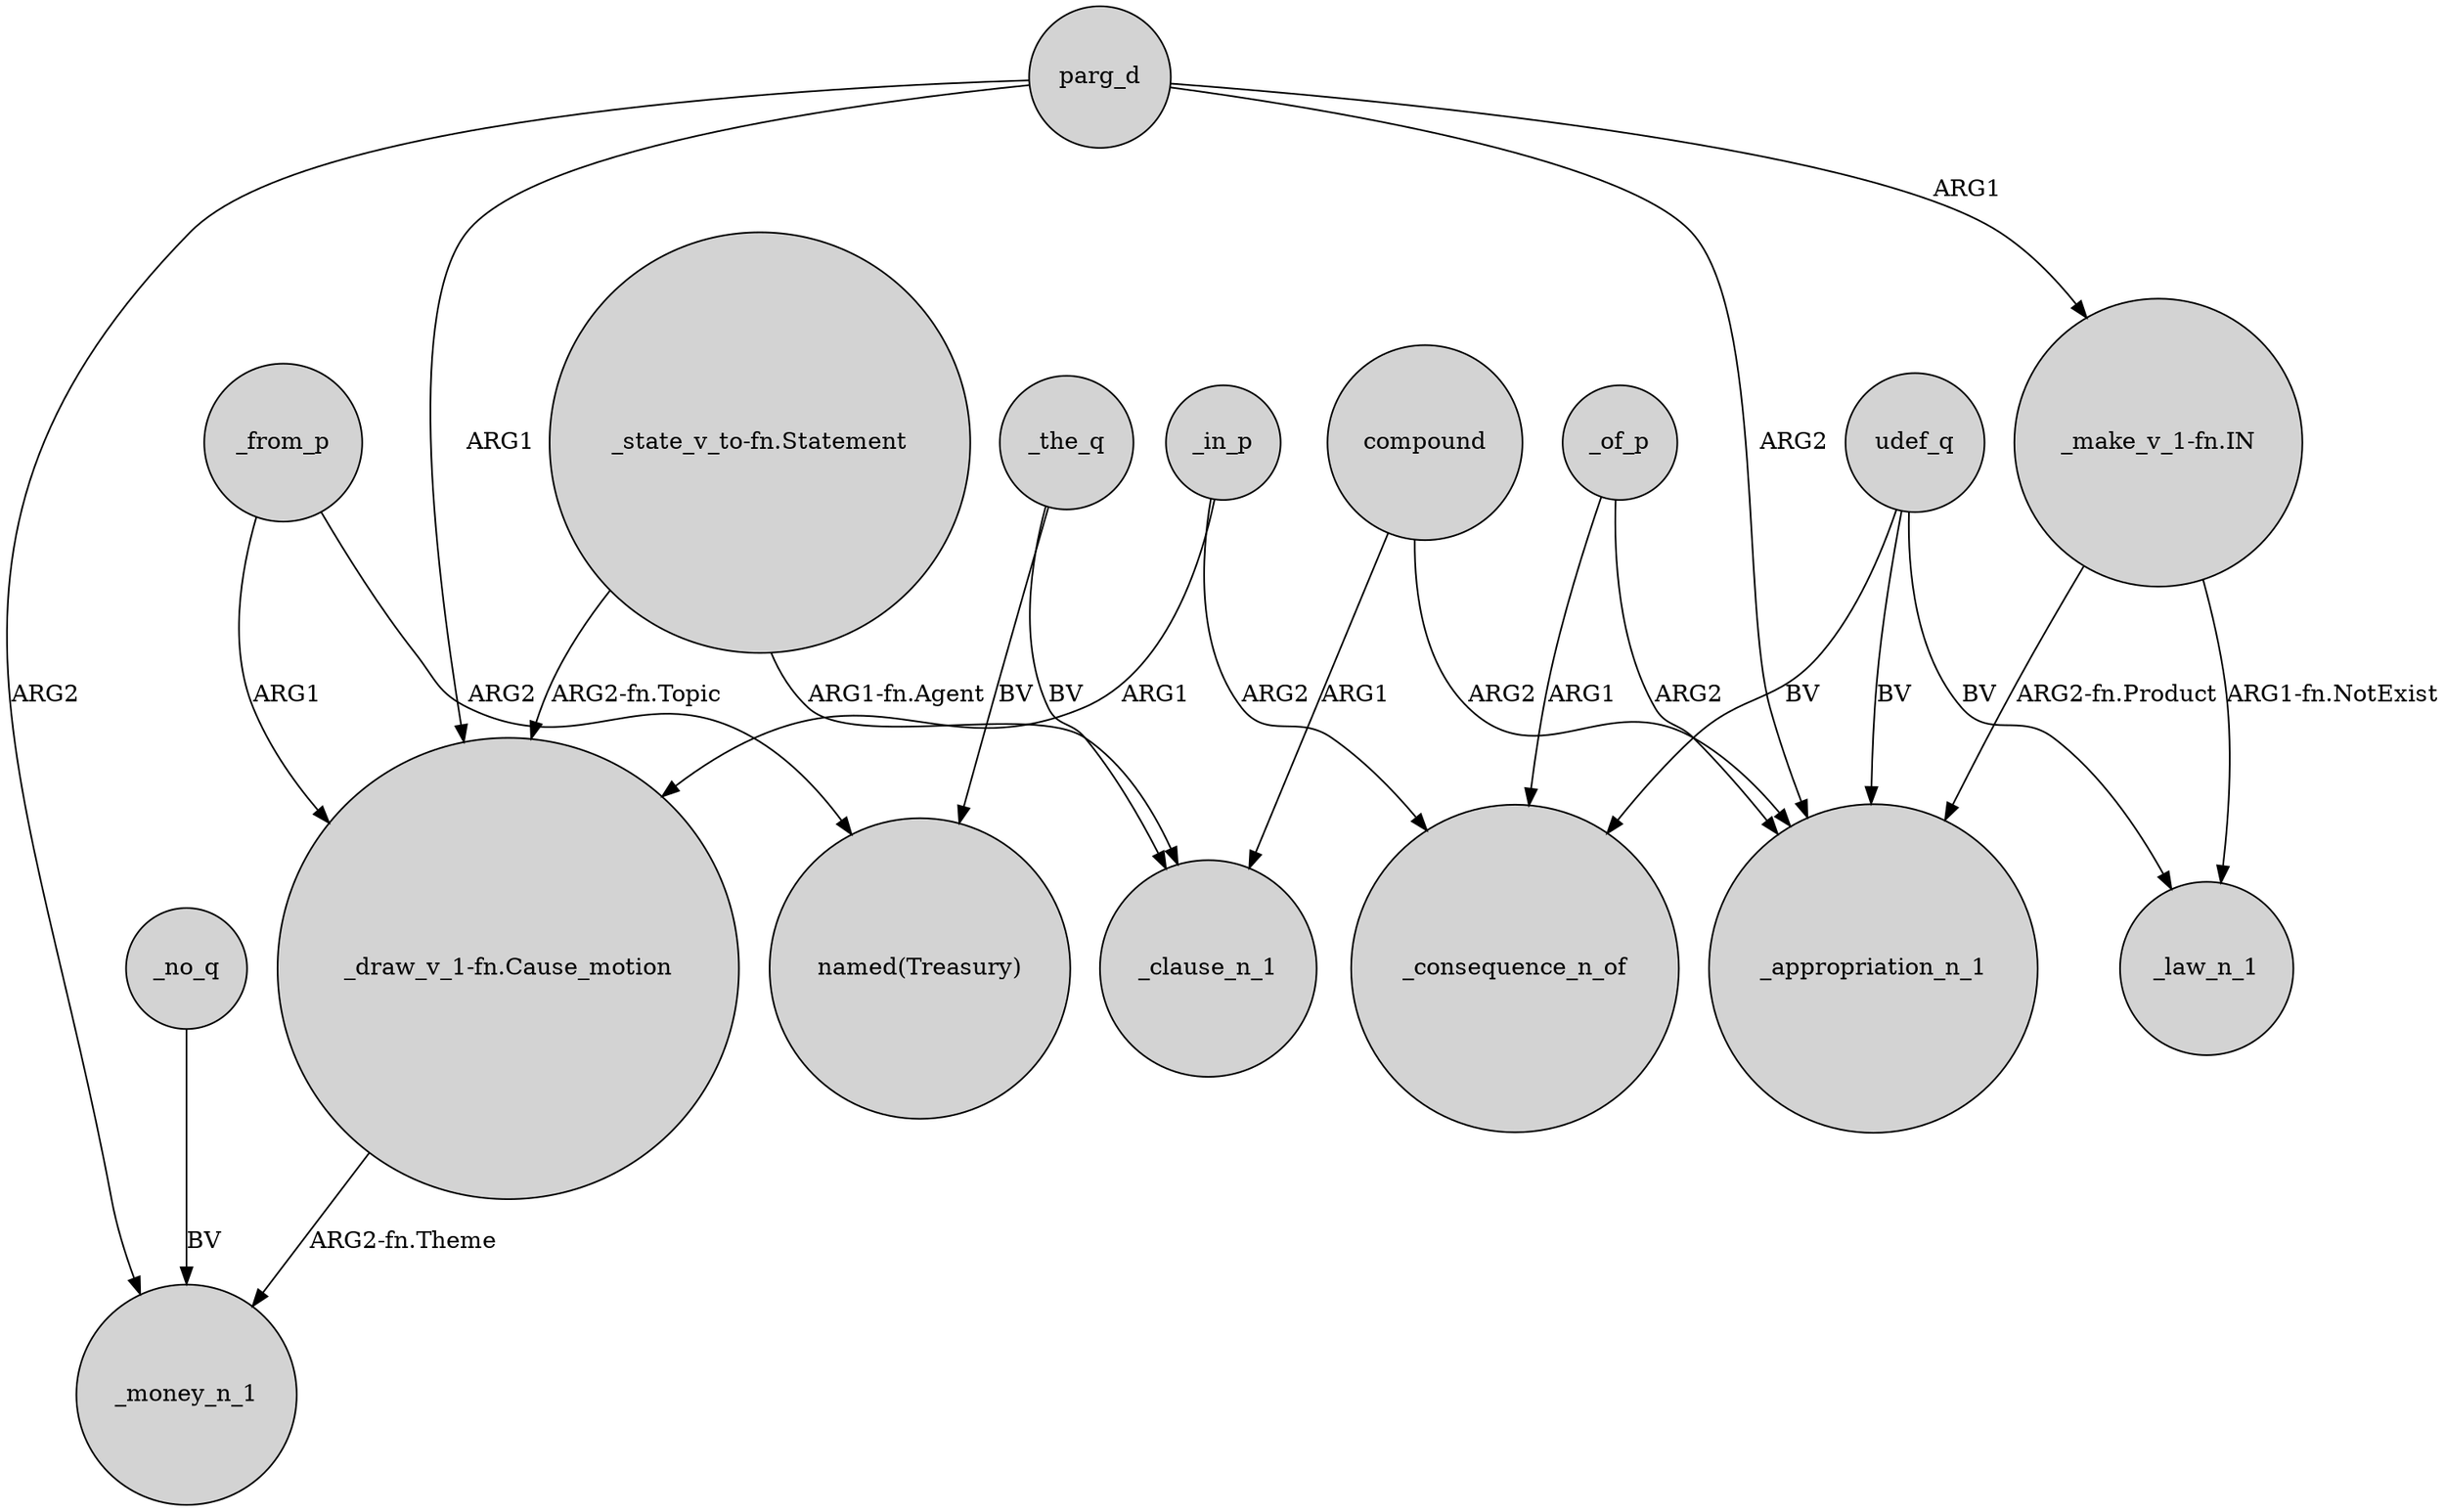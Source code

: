 digraph {
	node [shape=circle style=filled]
	_from_p -> "_draw_v_1-fn.Cause_motion" [label=ARG1]
	udef_q -> _consequence_n_of [label=BV]
	_of_p -> _appropriation_n_1 [label=ARG2]
	udef_q -> _appropriation_n_1 [label=BV]
	udef_q -> _law_n_1 [label=BV]
	_no_q -> _money_n_1 [label=BV]
	"_make_v_1-fn.IN" -> _appropriation_n_1 [label="ARG2-fn.Product"]
	"_state_v_to-fn.Statement" -> "_draw_v_1-fn.Cause_motion" [label="ARG2-fn.Topic"]
	_of_p -> _consequence_n_of [label=ARG1]
	parg_d -> _money_n_1 [label=ARG2]
	_from_p -> "named(Treasury)" [label=ARG2]
	_the_q -> _clause_n_1 [label=BV]
	parg_d -> "_draw_v_1-fn.Cause_motion" [label=ARG1]
	compound -> _clause_n_1 [label=ARG1]
	_in_p -> "_draw_v_1-fn.Cause_motion" [label=ARG1]
	compound -> _appropriation_n_1 [label=ARG2]
	"_make_v_1-fn.IN" -> _law_n_1 [label="ARG1-fn.NotExist"]
	_the_q -> "named(Treasury)" [label=BV]
	parg_d -> "_make_v_1-fn.IN" [label=ARG1]
	"_state_v_to-fn.Statement" -> _clause_n_1 [label="ARG1-fn.Agent"]
	parg_d -> _appropriation_n_1 [label=ARG2]
	_in_p -> _consequence_n_of [label=ARG2]
	"_draw_v_1-fn.Cause_motion" -> _money_n_1 [label="ARG2-fn.Theme"]
}
